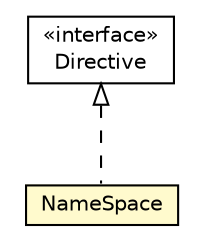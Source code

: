 #!/usr/local/bin/dot
#
# Class diagram 
# Generated by UMLGraph version R5_6 (http://www.umlgraph.org/)
#

digraph G {
	edge [fontname="Helvetica",fontsize=10,labelfontname="Helvetica",labelfontsize=10];
	node [fontname="Helvetica",fontsize=10,shape=plaintext];
	nodesep=0.25;
	ranksep=0.5;
	// jason.asSyntax.directives.NameSpace
	c48001 [label=<<table title="jason.asSyntax.directives.NameSpace" border="0" cellborder="1" cellspacing="0" cellpadding="2" port="p" bgcolor="lemonChiffon" href="./NameSpace.html">
		<tr><td><table border="0" cellspacing="0" cellpadding="1">
<tr><td align="center" balign="center"> NameSpace </td></tr>
		</table></td></tr>
		</table>>, URL="./NameSpace.html", fontname="Helvetica", fontcolor="black", fontsize=10.0];
	// jason.asSyntax.directives.Directive
	c48005 [label=<<table title="jason.asSyntax.directives.Directive" border="0" cellborder="1" cellspacing="0" cellpadding="2" port="p" href="./Directive.html">
		<tr><td><table border="0" cellspacing="0" cellpadding="1">
<tr><td align="center" balign="center"> &#171;interface&#187; </td></tr>
<tr><td align="center" balign="center"> Directive </td></tr>
		</table></td></tr>
		</table>>, URL="./Directive.html", fontname="Helvetica", fontcolor="black", fontsize=10.0];
	//jason.asSyntax.directives.NameSpace implements jason.asSyntax.directives.Directive
	c48005:p -> c48001:p [dir=back,arrowtail=empty,style=dashed];
}

